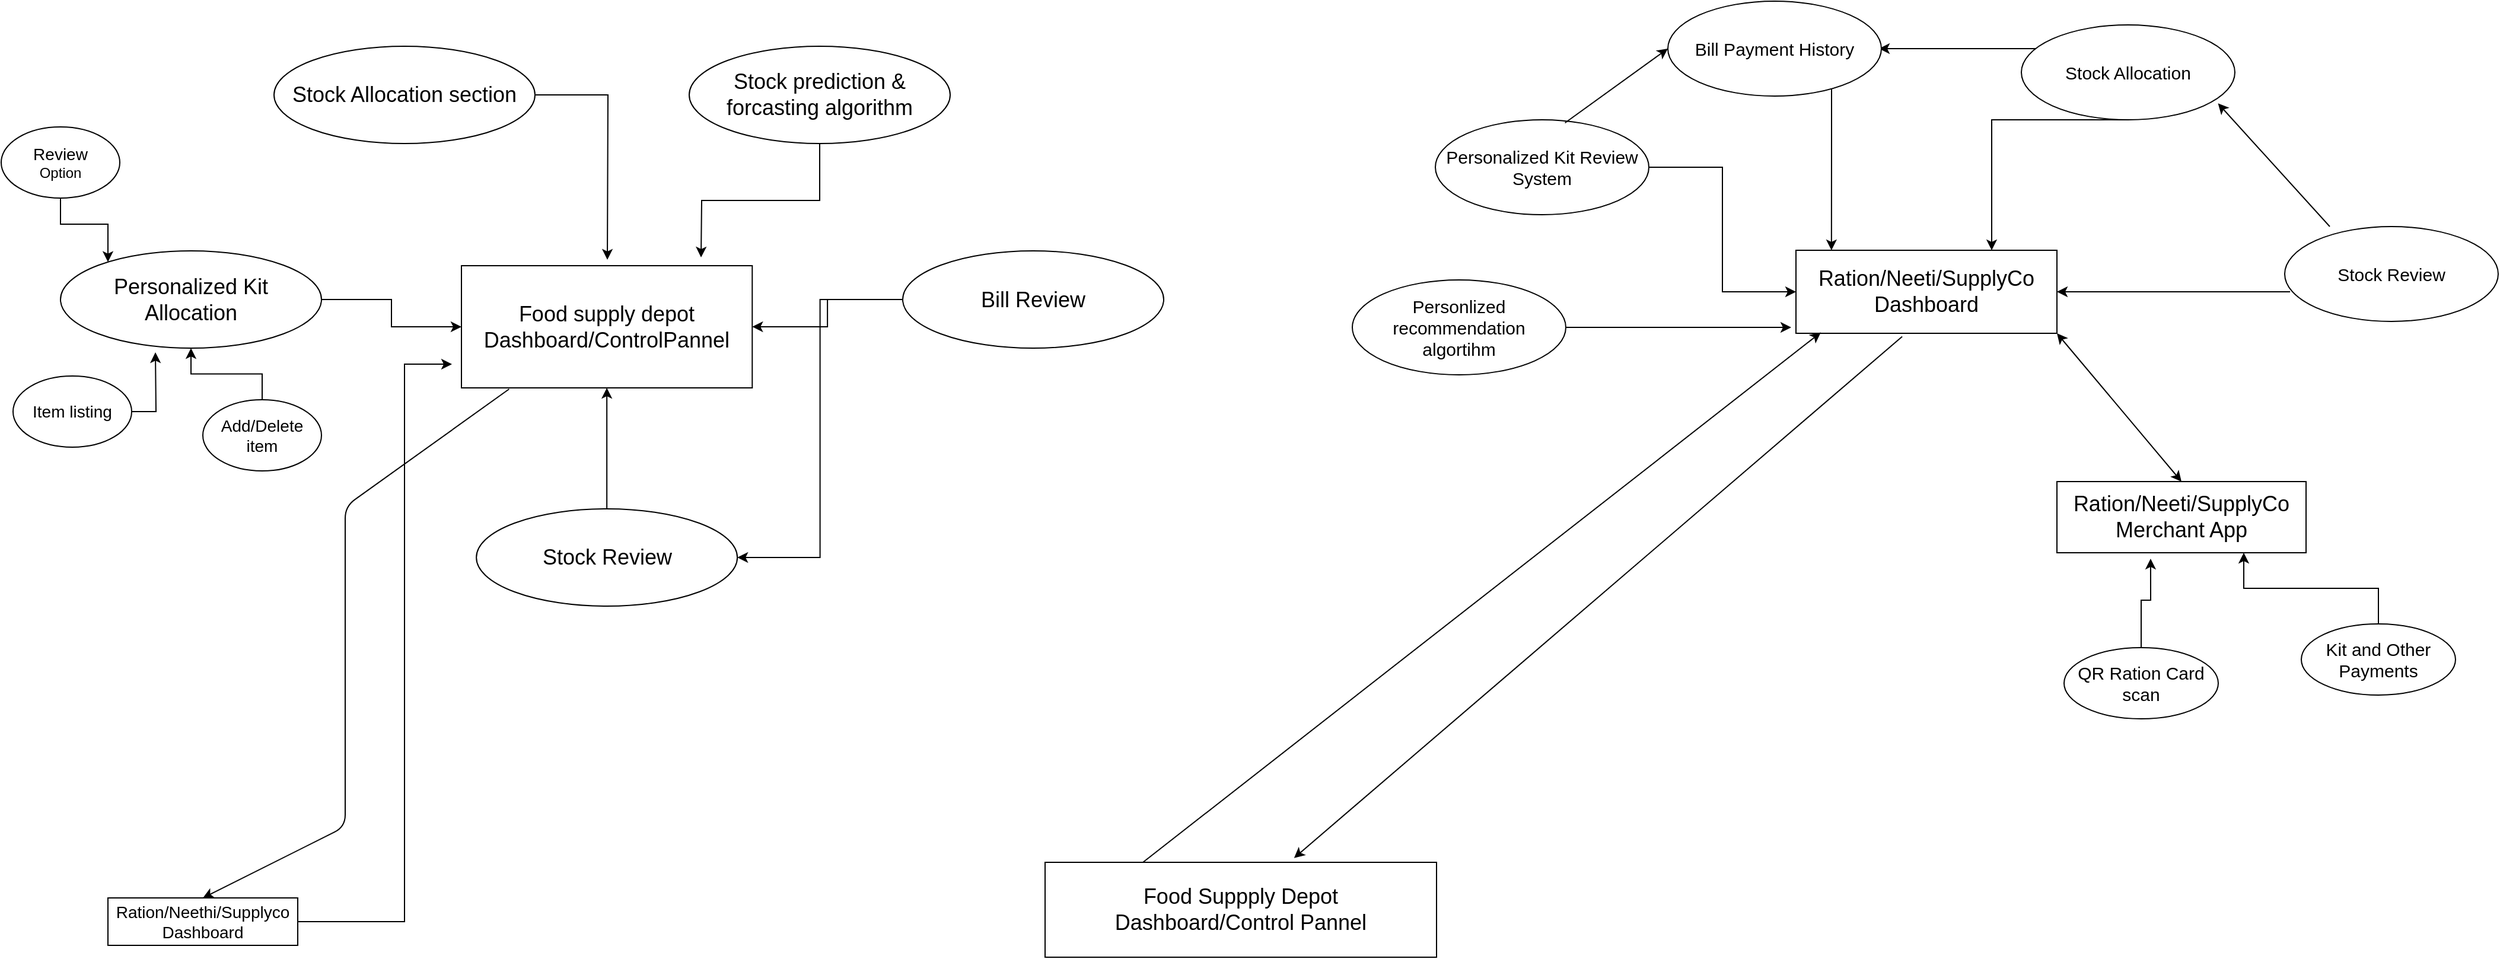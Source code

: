 <mxfile version="14.0.4" type="device"><diagram id="NP_NIsfXfr2YX3Woreds" name="Page-1"><mxGraphModel dx="2076" dy="954" grid="1" gridSize="10" guides="1" tooltips="1" connect="1" arrows="1" fold="1" page="1" pageScale="1" pageWidth="1100" pageHeight="850" math="0" shadow="0"><root><mxCell id="0"/><mxCell id="1" parent="0"/><mxCell id="rKfeAxdvtivivHY6f6pD-1" value="&lt;font style=&quot;font-size: 18px&quot;&gt;Food supply depot&lt;br&gt;Dashboard/ControlPannel&lt;br&gt;&lt;/font&gt;" style="rounded=0;whiteSpace=wrap;html=1;" vertex="1" parent="1"><mxGeometry x="438" y="237" width="245.14" height="103" as="geometry"/></mxCell><mxCell id="rKfeAxdvtivivHY6f6pD-4" style="edgeStyle=orthogonalEdgeStyle;rounded=0;orthogonalLoop=1;jettySize=auto;html=1;entryX=0.5;entryY=1;entryDx=0;entryDy=0;" edge="1" parent="1" source="rKfeAxdvtivivHY6f6pD-2" target="rKfeAxdvtivivHY6f6pD-1"><mxGeometry relative="1" as="geometry"/></mxCell><mxCell id="rKfeAxdvtivivHY6f6pD-2" value="&lt;font style=&quot;font-size: 18px&quot;&gt;Stock Review&lt;/font&gt;" style="ellipse;whiteSpace=wrap;html=1;" vertex="1" parent="1"><mxGeometry x="450.57" y="442" width="220" height="82" as="geometry"/></mxCell><mxCell id="rKfeAxdvtivivHY6f6pD-6" style="edgeStyle=orthogonalEdgeStyle;rounded=0;orthogonalLoop=1;jettySize=auto;html=1;" edge="1" parent="1" source="rKfeAxdvtivivHY6f6pD-5"><mxGeometry relative="1" as="geometry"><mxPoint x="561" y="232" as="targetPoint"/></mxGeometry></mxCell><mxCell id="rKfeAxdvtivivHY6f6pD-5" value="&lt;font style=&quot;font-size: 18px&quot;&gt;Stock Allocation section&lt;/font&gt;" style="ellipse;whiteSpace=wrap;html=1;" vertex="1" parent="1"><mxGeometry x="280" y="52" width="220" height="82" as="geometry"/></mxCell><mxCell id="rKfeAxdvtivivHY6f6pD-8" style="edgeStyle=orthogonalEdgeStyle;rounded=0;orthogonalLoop=1;jettySize=auto;html=1;" edge="1" parent="1" source="rKfeAxdvtivivHY6f6pD-7" target="rKfeAxdvtivivHY6f6pD-1"><mxGeometry relative="1" as="geometry"/></mxCell><mxCell id="rKfeAxdvtivivHY6f6pD-11" style="edgeStyle=orthogonalEdgeStyle;rounded=0;orthogonalLoop=1;jettySize=auto;html=1;entryX=1;entryY=0.5;entryDx=0;entryDy=0;" edge="1" parent="1" source="rKfeAxdvtivivHY6f6pD-7" target="rKfeAxdvtivivHY6f6pD-2"><mxGeometry relative="1" as="geometry"/></mxCell><mxCell id="rKfeAxdvtivivHY6f6pD-7" value="&lt;font style=&quot;font-size: 18px&quot;&gt;Bill Review&lt;/font&gt;" style="ellipse;whiteSpace=wrap;html=1;" vertex="1" parent="1"><mxGeometry x="810" y="224.5" width="220" height="82" as="geometry"/></mxCell><mxCell id="rKfeAxdvtivivHY6f6pD-10" style="edgeStyle=orthogonalEdgeStyle;rounded=0;orthogonalLoop=1;jettySize=auto;html=1;entryX=0;entryY=0.5;entryDx=0;entryDy=0;" edge="1" parent="1" source="rKfeAxdvtivivHY6f6pD-9" target="rKfeAxdvtivivHY6f6pD-1"><mxGeometry relative="1" as="geometry"><mxPoint x="590" y="322" as="targetPoint"/></mxGeometry></mxCell><mxCell id="rKfeAxdvtivivHY6f6pD-9" value="&lt;font style=&quot;font-size: 18px&quot;&gt;Personalized Kit &lt;br&gt;Allocation&lt;/font&gt;" style="ellipse;whiteSpace=wrap;html=1;" vertex="1" parent="1"><mxGeometry x="100" y="224.5" width="220" height="82" as="geometry"/></mxCell><mxCell id="rKfeAxdvtivivHY6f6pD-13" style="edgeStyle=orthogonalEdgeStyle;rounded=0;orthogonalLoop=1;jettySize=auto;html=1;" edge="1" parent="1" source="rKfeAxdvtivivHY6f6pD-12"><mxGeometry relative="1" as="geometry"><mxPoint x="180" y="310" as="targetPoint"/></mxGeometry></mxCell><mxCell id="rKfeAxdvtivivHY6f6pD-12" value="&lt;font style=&quot;font-size: 14px&quot;&gt;Item listing&lt;/font&gt;" style="ellipse;whiteSpace=wrap;html=1;" vertex="1" parent="1"><mxGeometry x="60" y="330" width="100" height="60" as="geometry"/></mxCell><mxCell id="rKfeAxdvtivivHY6f6pD-15" value="" style="edgeStyle=orthogonalEdgeStyle;rounded=0;orthogonalLoop=1;jettySize=auto;html=1;" edge="1" parent="1" source="rKfeAxdvtivivHY6f6pD-14" target="rKfeAxdvtivivHY6f6pD-9"><mxGeometry relative="1" as="geometry"/></mxCell><mxCell id="rKfeAxdvtivivHY6f6pD-14" value="&lt;font&gt;&lt;font style=&quot;font-size: 14px&quot;&gt;Add/Delete&lt;br&gt;item&lt;/font&gt;&lt;br&gt;&lt;/font&gt;" style="ellipse;whiteSpace=wrap;html=1;" vertex="1" parent="1"><mxGeometry x="220" y="350" width="100" height="60" as="geometry"/></mxCell><mxCell id="rKfeAxdvtivivHY6f6pD-17" value="" style="edgeStyle=orthogonalEdgeStyle;rounded=0;orthogonalLoop=1;jettySize=auto;html=1;" edge="1" parent="1" source="rKfeAxdvtivivHY6f6pD-16" target="rKfeAxdvtivivHY6f6pD-9"><mxGeometry relative="1" as="geometry"><Array as="points"><mxPoint x="100" y="202"/><mxPoint x="140" y="202"/></Array></mxGeometry></mxCell><mxCell id="rKfeAxdvtivivHY6f6pD-16" value="&lt;font&gt;&lt;span style=&quot;font-size: 14px&quot;&gt;Review&lt;br&gt;&lt;/span&gt;Option&lt;br&gt;&lt;/font&gt;" style="ellipse;whiteSpace=wrap;html=1;" vertex="1" parent="1"><mxGeometry x="50" y="120" width="100" height="60" as="geometry"/></mxCell><mxCell id="rKfeAxdvtivivHY6f6pD-21" style="edgeStyle=orthogonalEdgeStyle;rounded=0;orthogonalLoop=1;jettySize=auto;html=1;" edge="1" parent="1" source="rKfeAxdvtivivHY6f6pD-20"><mxGeometry relative="1" as="geometry"><mxPoint x="640" y="230" as="targetPoint"/></mxGeometry></mxCell><mxCell id="rKfeAxdvtivivHY6f6pD-20" value="&lt;font style=&quot;font-size: 18px&quot;&gt;Stock prediction &amp;amp; forcasting algorithm&lt;/font&gt;" style="ellipse;whiteSpace=wrap;html=1;" vertex="1" parent="1"><mxGeometry x="630" y="52" width="220" height="82" as="geometry"/></mxCell><mxCell id="rKfeAxdvtivivHY6f6pD-23" style="edgeStyle=orthogonalEdgeStyle;rounded=0;orthogonalLoop=1;jettySize=auto;html=1;" edge="1" parent="1" source="rKfeAxdvtivivHY6f6pD-22"><mxGeometry relative="1" as="geometry"><mxPoint x="430" y="320" as="targetPoint"/><Array as="points"><mxPoint x="390" y="790"/><mxPoint x="390" y="320"/></Array></mxGeometry></mxCell><mxCell id="rKfeAxdvtivivHY6f6pD-22" value="&lt;font style=&quot;font-size: 14px&quot;&gt;Ration/Neethi/Supplyco&lt;br&gt;Dashboard&lt;/font&gt;" style="rounded=0;whiteSpace=wrap;html=1;" vertex="1" parent="1"><mxGeometry x="140" y="770" width="160" height="40" as="geometry"/></mxCell><mxCell id="rKfeAxdvtivivHY6f6pD-26" value="" style="endArrow=classic;html=1;exitX=0.164;exitY=1.01;exitDx=0;exitDy=0;exitPerimeter=0;entryX=0.5;entryY=0;entryDx=0;entryDy=0;" edge="1" parent="1" source="rKfeAxdvtivivHY6f6pD-1" target="rKfeAxdvtivivHY6f6pD-22"><mxGeometry width="50" height="50" relative="1" as="geometry"><mxPoint x="470" y="350" as="sourcePoint"/><mxPoint x="210" y="760" as="targetPoint"/><Array as="points"><mxPoint x="340" y="440"/><mxPoint x="340" y="710"/></Array></mxGeometry></mxCell><mxCell id="rKfeAxdvtivivHY6f6pD-27" value="&lt;font style=&quot;font-size: 18px&quot;&gt;Ration/Neeti/SupplyCo&lt;br&gt;Dashboard&lt;/font&gt;" style="rounded=0;whiteSpace=wrap;html=1;" vertex="1" parent="1"><mxGeometry x="1563" y="224" width="220" height="70" as="geometry"/></mxCell><mxCell id="rKfeAxdvtivivHY6f6pD-28" style="edgeStyle=orthogonalEdgeStyle;rounded=0;orthogonalLoop=1;jettySize=auto;html=1;entryX=0;entryY=0.5;entryDx=0;entryDy=0;" edge="1" parent="1" source="rKfeAxdvtivivHY6f6pD-29" target="rKfeAxdvtivivHY6f6pD-27"><mxGeometry relative="1" as="geometry"/></mxCell><mxCell id="rKfeAxdvtivivHY6f6pD-29" value="&lt;font style=&quot;font-size: 15px&quot;&gt;Personalized Kit Review System&lt;/font&gt;" style="ellipse;whiteSpace=wrap;html=1;" vertex="1" parent="1"><mxGeometry x="1259" y="114" width="180" height="80" as="geometry"/></mxCell><mxCell id="rKfeAxdvtivivHY6f6pD-30" style="edgeStyle=orthogonalEdgeStyle;rounded=0;orthogonalLoop=1;jettySize=auto;html=1;entryX=1;entryY=0.5;entryDx=0;entryDy=0;" edge="1" parent="1" target="rKfeAxdvtivivHY6f6pD-27"><mxGeometry relative="1" as="geometry"><mxPoint x="1979.568" y="259" as="sourcePoint"/><Array as="points"><mxPoint x="1893" y="259"/><mxPoint x="1893" y="259"/></Array></mxGeometry></mxCell><mxCell id="rKfeAxdvtivivHY6f6pD-31" value="&lt;font style=&quot;font-size: 15px&quot;&gt;Stock Review&lt;/font&gt;" style="ellipse;whiteSpace=wrap;html=1;" vertex="1" parent="1"><mxGeometry x="1975" y="204" width="180" height="80" as="geometry"/></mxCell><mxCell id="rKfeAxdvtivivHY6f6pD-32" style="edgeStyle=orthogonalEdgeStyle;rounded=0;orthogonalLoop=1;jettySize=auto;html=1;entryX=0.75;entryY=0;entryDx=0;entryDy=0;" edge="1" parent="1" source="rKfeAxdvtivivHY6f6pD-34" target="rKfeAxdvtivivHY6f6pD-27"><mxGeometry relative="1" as="geometry"><Array as="points"><mxPoint x="1728" y="114"/></Array></mxGeometry></mxCell><mxCell id="rKfeAxdvtivivHY6f6pD-33" style="edgeStyle=orthogonalEdgeStyle;rounded=0;orthogonalLoop=1;jettySize=auto;html=1;entryX=1;entryY=0.5;entryDx=0;entryDy=0;" edge="1" parent="1" source="rKfeAxdvtivivHY6f6pD-34"><mxGeometry relative="1" as="geometry"><mxPoint x="1633" y="54" as="targetPoint"/><Array as="points"><mxPoint x="1713" y="54"/><mxPoint x="1713" y="54"/></Array></mxGeometry></mxCell><mxCell id="rKfeAxdvtivivHY6f6pD-34" value="&lt;font style=&quot;font-size: 15px&quot;&gt;Stock Allocation&lt;/font&gt;" style="ellipse;whiteSpace=wrap;html=1;" vertex="1" parent="1"><mxGeometry x="1753" y="34" width="180" height="80" as="geometry"/></mxCell><mxCell id="rKfeAxdvtivivHY6f6pD-35" style="edgeStyle=orthogonalEdgeStyle;rounded=0;orthogonalLoop=1;jettySize=auto;html=1;entryX=0.136;entryY=0;entryDx=0;entryDy=0;entryPerimeter=0;" edge="1" parent="1" target="rKfeAxdvtivivHY6f6pD-27"><mxGeometry relative="1" as="geometry"><mxPoint x="1593" y="87.259" as="sourcePoint"/><Array as="points"><mxPoint x="1593" y="124"/><mxPoint x="1593" y="124"/></Array></mxGeometry></mxCell><mxCell id="rKfeAxdvtivivHY6f6pD-36" value="&lt;font style=&quot;font-size: 15px&quot;&gt;Bill Payment History&lt;/font&gt;" style="ellipse;whiteSpace=wrap;html=1;" vertex="1" parent="1"><mxGeometry x="1455" y="14" width="180" height="80" as="geometry"/></mxCell><mxCell id="rKfeAxdvtivivHY6f6pD-37" style="edgeStyle=orthogonalEdgeStyle;rounded=0;orthogonalLoop=1;jettySize=auto;html=1;" edge="1" parent="1" source="rKfeAxdvtivivHY6f6pD-38"><mxGeometry relative="1" as="geometry"><mxPoint x="1559" y="289" as="targetPoint"/></mxGeometry></mxCell><mxCell id="rKfeAxdvtivivHY6f6pD-38" value="&lt;font style=&quot;font-size: 15px&quot;&gt;Personlized recommendation&lt;br&gt;algortihm&lt;br&gt;&lt;/font&gt;" style="ellipse;whiteSpace=wrap;html=1;" vertex="1" parent="1"><mxGeometry x="1189" y="249" width="180" height="80" as="geometry"/></mxCell><mxCell id="rKfeAxdvtivivHY6f6pD-39" value="" style="endArrow=classic;html=1;exitX=0.607;exitY=0.033;exitDx=0;exitDy=0;exitPerimeter=0;entryX=0;entryY=0.5;entryDx=0;entryDy=0;" edge="1" parent="1" source="rKfeAxdvtivivHY6f6pD-29" target="rKfeAxdvtivivHY6f6pD-36"><mxGeometry width="50" height="50" relative="1" as="geometry"><mxPoint x="1393" y="184" as="sourcePoint"/><mxPoint x="1501.932" y="89.593" as="targetPoint"/></mxGeometry></mxCell><mxCell id="rKfeAxdvtivivHY6f6pD-40" value="" style="endArrow=classic;html=1;entryX=0.921;entryY=0.827;entryDx=0;entryDy=0;entryPerimeter=0;" edge="1" parent="1" target="rKfeAxdvtivivHY6f6pD-34"><mxGeometry width="50" height="50" relative="1" as="geometry"><mxPoint x="2013" y="204" as="sourcePoint"/><mxPoint x="2121.932" y="109.593" as="targetPoint"/></mxGeometry></mxCell><mxCell id="rKfeAxdvtivivHY6f6pD-41" value="&lt;font style=&quot;font-size: 18px&quot;&gt;Food Suppply Depot&lt;br&gt;Dashboard/Control Pannel&lt;/font&gt;" style="rounded=0;whiteSpace=wrap;html=1;" vertex="1" parent="1"><mxGeometry x="930" y="740" width="330" height="80" as="geometry"/></mxCell><mxCell id="rKfeAxdvtivivHY6f6pD-42" value="" style="endArrow=classic;html=1;entryX=0.095;entryY=0.99;entryDx=0;entryDy=0;entryPerimeter=0;exitX=0.25;exitY=0;exitDx=0;exitDy=0;" edge="1" parent="1" source="rKfeAxdvtivivHY6f6pD-41" target="rKfeAxdvtivivHY6f6pD-27"><mxGeometry width="50" height="50" relative="1" as="geometry"><mxPoint x="1330" y="674" as="sourcePoint"/><mxPoint x="1380" y="624" as="targetPoint"/></mxGeometry></mxCell><mxCell id="rKfeAxdvtivivHY6f6pD-43" value="" style="endArrow=classic;html=1;entryX=0.636;entryY=-0.045;entryDx=0;entryDy=0;entryPerimeter=0;exitX=0.407;exitY=1.039;exitDx=0;exitDy=0;exitPerimeter=0;" edge="1" parent="1" source="rKfeAxdvtivivHY6f6pD-27" target="rKfeAxdvtivivHY6f6pD-41"><mxGeometry width="50" height="50" relative="1" as="geometry"><mxPoint x="1625" y="474" as="sourcePoint"/><mxPoint x="1675" y="424" as="targetPoint"/></mxGeometry></mxCell><mxCell id="rKfeAxdvtivivHY6f6pD-44" value="&lt;span style=&quot;font-size: 18px&quot;&gt;Ration/Neeti/SupplyCo&lt;/span&gt;&lt;br style=&quot;font-size: 18px&quot;&gt;&lt;span style=&quot;font-size: 18px&quot;&gt;Merchant App&lt;/span&gt;" style="rounded=0;whiteSpace=wrap;html=1;" vertex="1" parent="1"><mxGeometry x="1783" y="419" width="210" height="60" as="geometry"/></mxCell><mxCell id="rKfeAxdvtivivHY6f6pD-45" value="" style="endArrow=classic;startArrow=classic;html=1;entryX=1;entryY=1;entryDx=0;entryDy=0;exitX=0.5;exitY=0;exitDx=0;exitDy=0;" edge="1" parent="1" source="rKfeAxdvtivivHY6f6pD-44" target="rKfeAxdvtivivHY6f6pD-27"><mxGeometry width="50" height="50" relative="1" as="geometry"><mxPoint x="1619" y="449" as="sourcePoint"/><mxPoint x="1669" y="399" as="targetPoint"/></mxGeometry></mxCell><mxCell id="rKfeAxdvtivivHY6f6pD-46" style="edgeStyle=orthogonalEdgeStyle;rounded=0;orthogonalLoop=1;jettySize=auto;html=1;entryX=0.376;entryY=1.083;entryDx=0;entryDy=0;entryPerimeter=0;" edge="1" parent="1" source="rKfeAxdvtivivHY6f6pD-47" target="rKfeAxdvtivivHY6f6pD-44"><mxGeometry relative="1" as="geometry"/></mxCell><mxCell id="rKfeAxdvtivivHY6f6pD-47" value="&lt;span style=&quot;font-size: 15px&quot;&gt;QR Ration Card scan&lt;/span&gt;" style="ellipse;whiteSpace=wrap;html=1;" vertex="1" parent="1"><mxGeometry x="1789" y="559" width="130" height="60" as="geometry"/></mxCell><mxCell id="rKfeAxdvtivivHY6f6pD-48" style="edgeStyle=orthogonalEdgeStyle;rounded=0;orthogonalLoop=1;jettySize=auto;html=1;entryX=0.75;entryY=1;entryDx=0;entryDy=0;" edge="1" parent="1" source="rKfeAxdvtivivHY6f6pD-49" target="rKfeAxdvtivivHY6f6pD-44"><mxGeometry relative="1" as="geometry"/></mxCell><mxCell id="rKfeAxdvtivivHY6f6pD-49" value="&lt;span style=&quot;font-size: 15px&quot;&gt;Kit and Other Payments&lt;/span&gt;" style="ellipse;whiteSpace=wrap;html=1;" vertex="1" parent="1"><mxGeometry x="1989" y="539" width="130" height="60" as="geometry"/></mxCell></root></mxGraphModel></diagram></mxfile>